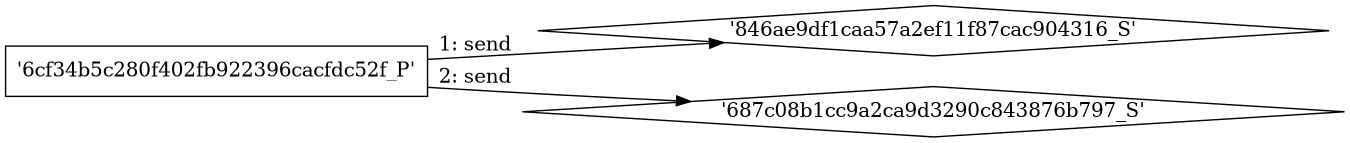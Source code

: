 digraph "D:\Learning\Paper\apt\基于CTI的攻击预警\Dataset\攻击图\ASGfromALLCTI\CVE-2012-1723 New Java Attack Added to Blackhole.dot" {
rankdir="LR"
size="9"
fixedsize="false"
splines="true"
nodesep=0.3
ranksep=0
fontsize=10
overlap="scalexy"
engine= "neato"
	"'846ae9df1caa57a2ef11f87cac904316_S'" [node_type=Socket shape=diamond]
	"'6cf34b5c280f402fb922396cacfdc52f_P'" [node_type=Process shape=box]
	"'6cf34b5c280f402fb922396cacfdc52f_P'" -> "'846ae9df1caa57a2ef11f87cac904316_S'" [label="1: send"]
	"'687c08b1cc9a2ca9d3290c843876b797_S'" [node_type=Socket shape=diamond]
	"'6cf34b5c280f402fb922396cacfdc52f_P'" [node_type=Process shape=box]
	"'6cf34b5c280f402fb922396cacfdc52f_P'" -> "'687c08b1cc9a2ca9d3290c843876b797_S'" [label="2: send"]
}
